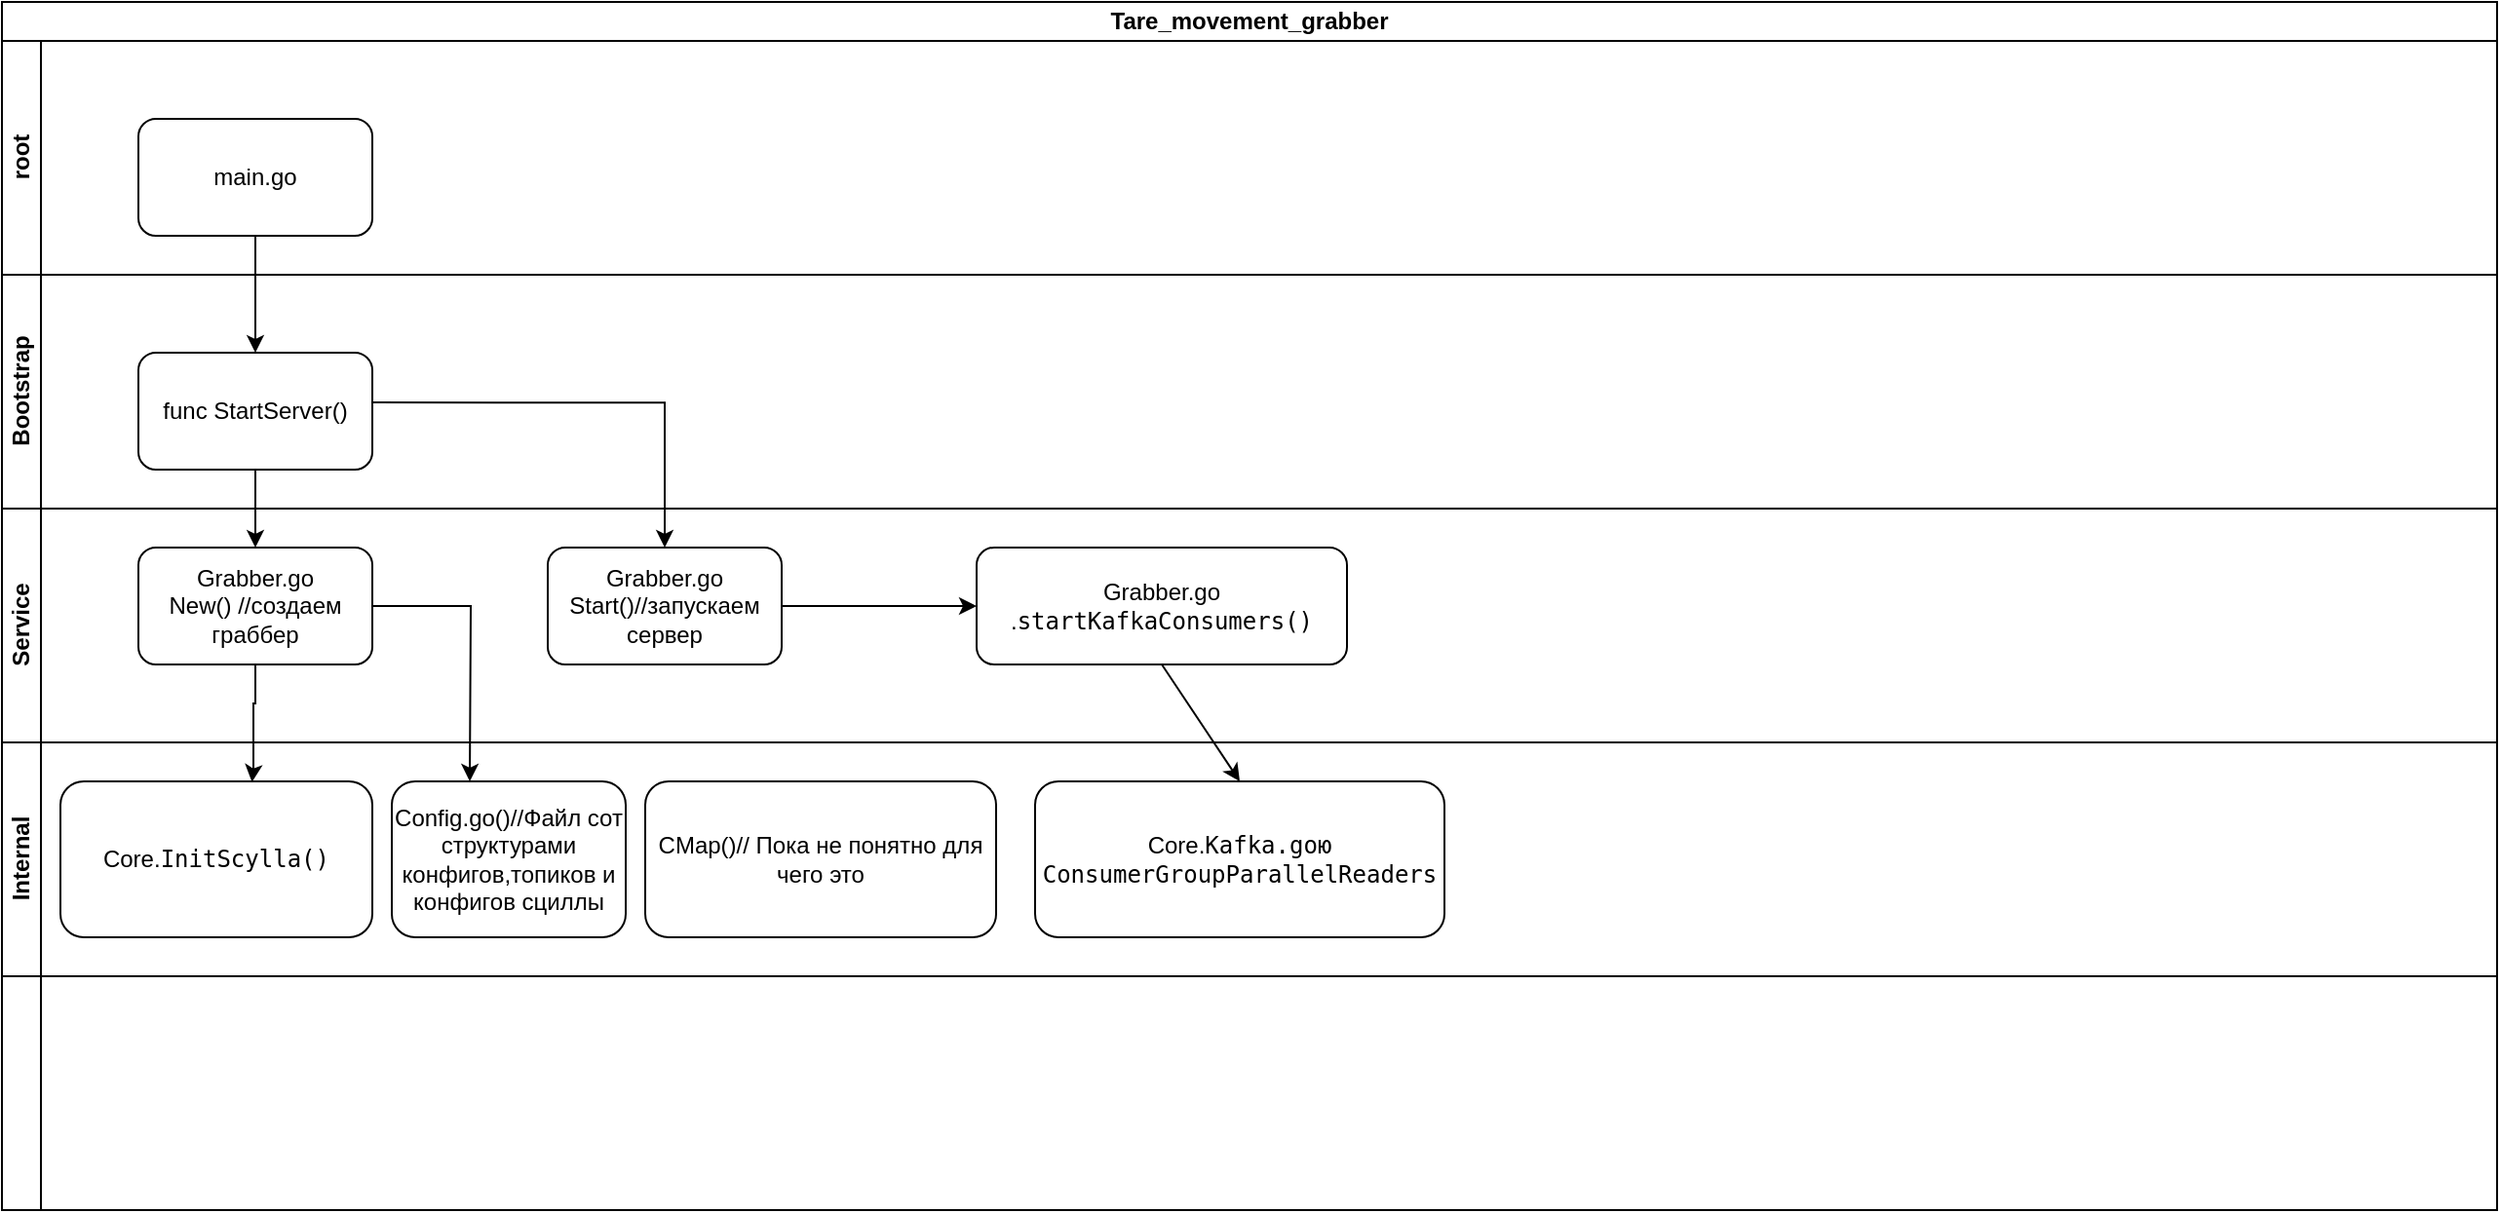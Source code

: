 <mxfile version="25.0.1">
  <diagram name="Страница — 1" id="4Rknf2xTYFXet3D9TINp">
    <mxGraphModel dx="1500" dy="924" grid="1" gridSize="10" guides="1" tooltips="1" connect="1" arrows="1" fold="1" page="1" pageScale="1" pageWidth="827" pageHeight="1169" math="0" shadow="0">
      <root>
        <mxCell id="0" />
        <mxCell id="1" parent="0" />
        <mxCell id="Nkf0lfcZuZS1kdWsEw5L-1" value="Tare_movement_grabber" style="swimlane;html=1;childLayout=stackLayout;resizeParent=1;resizeParentMax=0;horizontal=1;startSize=20;horizontalStack=0;whiteSpace=wrap;" parent="1" vertex="1">
          <mxGeometry x="90" y="60" width="1280" height="620" as="geometry" />
        </mxCell>
        <mxCell id="Nkf0lfcZuZS1kdWsEw5L-2" value="root" style="swimlane;html=1;startSize=20;horizontal=0;" parent="Nkf0lfcZuZS1kdWsEw5L-1" vertex="1">
          <mxGeometry y="20" width="1280" height="120" as="geometry" />
        </mxCell>
        <mxCell id="Tg6vZFPkg60tkRhzb7h7-2" value="main.go" style="rounded=1;whiteSpace=wrap;html=1;" parent="Nkf0lfcZuZS1kdWsEw5L-2" vertex="1">
          <mxGeometry x="70" y="40" width="120" height="60" as="geometry" />
        </mxCell>
        <mxCell id="Nkf0lfcZuZS1kdWsEw5L-3" value="Bootstrap" style="swimlane;html=1;startSize=20;horizontal=0;" parent="Nkf0lfcZuZS1kdWsEw5L-1" vertex="1">
          <mxGeometry y="140" width="1280" height="120" as="geometry" />
        </mxCell>
        <mxCell id="Tg6vZFPkg60tkRhzb7h7-3" value="func StartServer()" style="rounded=1;whiteSpace=wrap;html=1;" parent="Nkf0lfcZuZS1kdWsEw5L-3" vertex="1">
          <mxGeometry x="70" y="40" width="120" height="60" as="geometry" />
        </mxCell>
        <mxCell id="Nkf0lfcZuZS1kdWsEw5L-4" value="Service" style="swimlane;html=1;startSize=20;horizontal=0;" parent="Nkf0lfcZuZS1kdWsEw5L-1" vertex="1">
          <mxGeometry y="260" width="1280" height="120" as="geometry" />
        </mxCell>
        <mxCell id="tiql4oQqMmJiYOh7c0et-10" style="edgeStyle=orthogonalEdgeStyle;rounded=0;orthogonalLoop=1;jettySize=auto;html=1;" edge="1" parent="Nkf0lfcZuZS1kdWsEw5L-4" source="tiql4oQqMmJiYOh7c0et-1">
          <mxGeometry relative="1" as="geometry">
            <mxPoint x="240" y="140" as="targetPoint" />
          </mxGeometry>
        </mxCell>
        <mxCell id="tiql4oQqMmJiYOh7c0et-1" value="Grabber.go&lt;div&gt;New() //создаем граббер&lt;/div&gt;" style="rounded=1;whiteSpace=wrap;html=1;" vertex="1" parent="Nkf0lfcZuZS1kdWsEw5L-4">
          <mxGeometry x="70" y="20" width="120" height="60" as="geometry" />
        </mxCell>
        <mxCell id="tiql4oQqMmJiYOh7c0et-19" value="" style="edgeStyle=orthogonalEdgeStyle;rounded=0;orthogonalLoop=1;jettySize=auto;html=1;" edge="1" parent="Nkf0lfcZuZS1kdWsEw5L-4" source="tiql4oQqMmJiYOh7c0et-14" target="tiql4oQqMmJiYOh7c0et-18">
          <mxGeometry relative="1" as="geometry" />
        </mxCell>
        <mxCell id="tiql4oQqMmJiYOh7c0et-14" value="Grabber.go&lt;div&gt;Start()//запускаем сервер&lt;/div&gt;" style="rounded=1;whiteSpace=wrap;html=1;" vertex="1" parent="Nkf0lfcZuZS1kdWsEw5L-4">
          <mxGeometry x="280" y="20" width="120" height="60" as="geometry" />
        </mxCell>
        <mxCell id="tiql4oQqMmJiYOh7c0et-18" value="Grabber.go .&lt;code&gt;startKafkaConsumers()&lt;/code&gt;" style="whiteSpace=wrap;html=1;rounded=1;" vertex="1" parent="Nkf0lfcZuZS1kdWsEw5L-4">
          <mxGeometry x="500" y="20" width="190" height="60" as="geometry" />
        </mxCell>
        <mxCell id="tiql4oQqMmJiYOh7c0et-4" value="Internal" style="swimlane;html=1;startSize=20;horizontal=0;" vertex="1" parent="Nkf0lfcZuZS1kdWsEw5L-1">
          <mxGeometry y="380" width="1280" height="120" as="geometry" />
        </mxCell>
        <mxCell id="tiql4oQqMmJiYOh7c0et-5" value="Core.&lt;code&gt;InitScylla()&lt;/code&gt;" style="rounded=1;whiteSpace=wrap;html=1;" vertex="1" parent="tiql4oQqMmJiYOh7c0et-4">
          <mxGeometry x="30" y="20" width="160" height="80" as="geometry" />
        </mxCell>
        <mxCell id="tiql4oQqMmJiYOh7c0et-11" value="Config.go()//Файл сот структурами конфигов,топиков и конфигов сциллы" style="rounded=1;whiteSpace=wrap;html=1;" vertex="1" parent="tiql4oQqMmJiYOh7c0et-4">
          <mxGeometry x="200" y="20" width="120" height="80" as="geometry" />
        </mxCell>
        <mxCell id="tiql4oQqMmJiYOh7c0et-12" value="CMap()// Пока не понятно для чего это" style="rounded=1;whiteSpace=wrap;html=1;" vertex="1" parent="tiql4oQqMmJiYOh7c0et-4">
          <mxGeometry x="330" y="20" width="180" height="80" as="geometry" />
        </mxCell>
        <mxCell id="tiql4oQqMmJiYOh7c0et-16" value="Core.&lt;font face=&quot;monospace&quot;&gt;Kafka.goю&lt;/font&gt;&lt;code&gt;&lt;span class=&quot;hljs-function&quot;&gt; &lt;/span&gt;&lt;span class=&quot;hljs-title&quot;&gt;ConsumerGroupParallelReaders&lt;/span&gt;&lt;/code&gt;" style="rounded=1;whiteSpace=wrap;html=1;" vertex="1" parent="tiql4oQqMmJiYOh7c0et-4">
          <mxGeometry x="530" y="20" width="210" height="80" as="geometry" />
        </mxCell>
        <mxCell id="tiql4oQqMmJiYOh7c0et-3" style="swimlane;html=1;startSize=20;horizontal=0;" vertex="1" parent="Nkf0lfcZuZS1kdWsEw5L-1">
          <mxGeometry y="500" width="1280" height="120" as="geometry" />
        </mxCell>
        <mxCell id="Tg6vZFPkg60tkRhzb7h7-4" value="" style="endArrow=classic;html=1;rounded=0;exitX=0.5;exitY=1;exitDx=0;exitDy=0;entryX=0.5;entryY=0;entryDx=0;entryDy=0;" parent="Nkf0lfcZuZS1kdWsEw5L-1" source="Tg6vZFPkg60tkRhzb7h7-2" target="Tg6vZFPkg60tkRhzb7h7-3" edge="1">
          <mxGeometry width="50" height="50" relative="1" as="geometry">
            <mxPoint x="160" y="100" as="sourcePoint" />
            <mxPoint x="210" y="50" as="targetPoint" />
          </mxGeometry>
        </mxCell>
        <mxCell id="tiql4oQqMmJiYOh7c0et-2" value="" style="edgeStyle=orthogonalEdgeStyle;rounded=0;orthogonalLoop=1;jettySize=auto;html=1;" edge="1" parent="Nkf0lfcZuZS1kdWsEw5L-1" source="Tg6vZFPkg60tkRhzb7h7-3" target="tiql4oQqMmJiYOh7c0et-1">
          <mxGeometry relative="1" as="geometry" />
        </mxCell>
        <mxCell id="tiql4oQqMmJiYOh7c0et-8" value="" style="edgeStyle=orthogonalEdgeStyle;rounded=0;orthogonalLoop=1;jettySize=auto;html=1;entryX=0.614;entryY=0.004;entryDx=0;entryDy=0;entryPerimeter=0;exitX=0.5;exitY=1;exitDx=0;exitDy=0;" edge="1" parent="Nkf0lfcZuZS1kdWsEw5L-1" source="tiql4oQqMmJiYOh7c0et-1" target="tiql4oQqMmJiYOh7c0et-5">
          <mxGeometry relative="1" as="geometry">
            <mxPoint x="129.5" y="330" as="sourcePoint" />
            <mxPoint x="125.04" y="392.56" as="targetPoint" />
            <Array as="points">
              <mxPoint x="130" y="360" />
              <mxPoint x="129" y="360" />
              <mxPoint x="129" y="393" />
              <mxPoint x="128" y="393" />
            </Array>
          </mxGeometry>
        </mxCell>
        <mxCell id="tiql4oQqMmJiYOh7c0et-15" value="" style="edgeStyle=orthogonalEdgeStyle;rounded=0;orthogonalLoop=1;jettySize=auto;html=1;exitX=1.004;exitY=0.426;exitDx=0;exitDy=0;exitPerimeter=0;entryX=0.5;entryY=0;entryDx=0;entryDy=0;" edge="1" parent="Nkf0lfcZuZS1kdWsEw5L-1" source="Tg6vZFPkg60tkRhzb7h7-3" target="tiql4oQqMmJiYOh7c0et-14">
          <mxGeometry relative="1" as="geometry">
            <mxPoint x="140" y="250" as="sourcePoint" />
            <mxPoint x="140" y="290" as="targetPoint" />
          </mxGeometry>
        </mxCell>
        <mxCell id="tiql4oQqMmJiYOh7c0et-20" value="" style="endArrow=classic;html=1;rounded=0;exitX=0.5;exitY=1;exitDx=0;exitDy=0;entryX=0.5;entryY=0;entryDx=0;entryDy=0;" edge="1" parent="Nkf0lfcZuZS1kdWsEw5L-1" source="tiql4oQqMmJiYOh7c0et-18" target="tiql4oQqMmJiYOh7c0et-16">
          <mxGeometry width="50" height="50" relative="1" as="geometry">
            <mxPoint x="850" y="790" as="sourcePoint" />
            <mxPoint x="900" y="740" as="targetPoint" />
          </mxGeometry>
        </mxCell>
      </root>
    </mxGraphModel>
  </diagram>
</mxfile>
